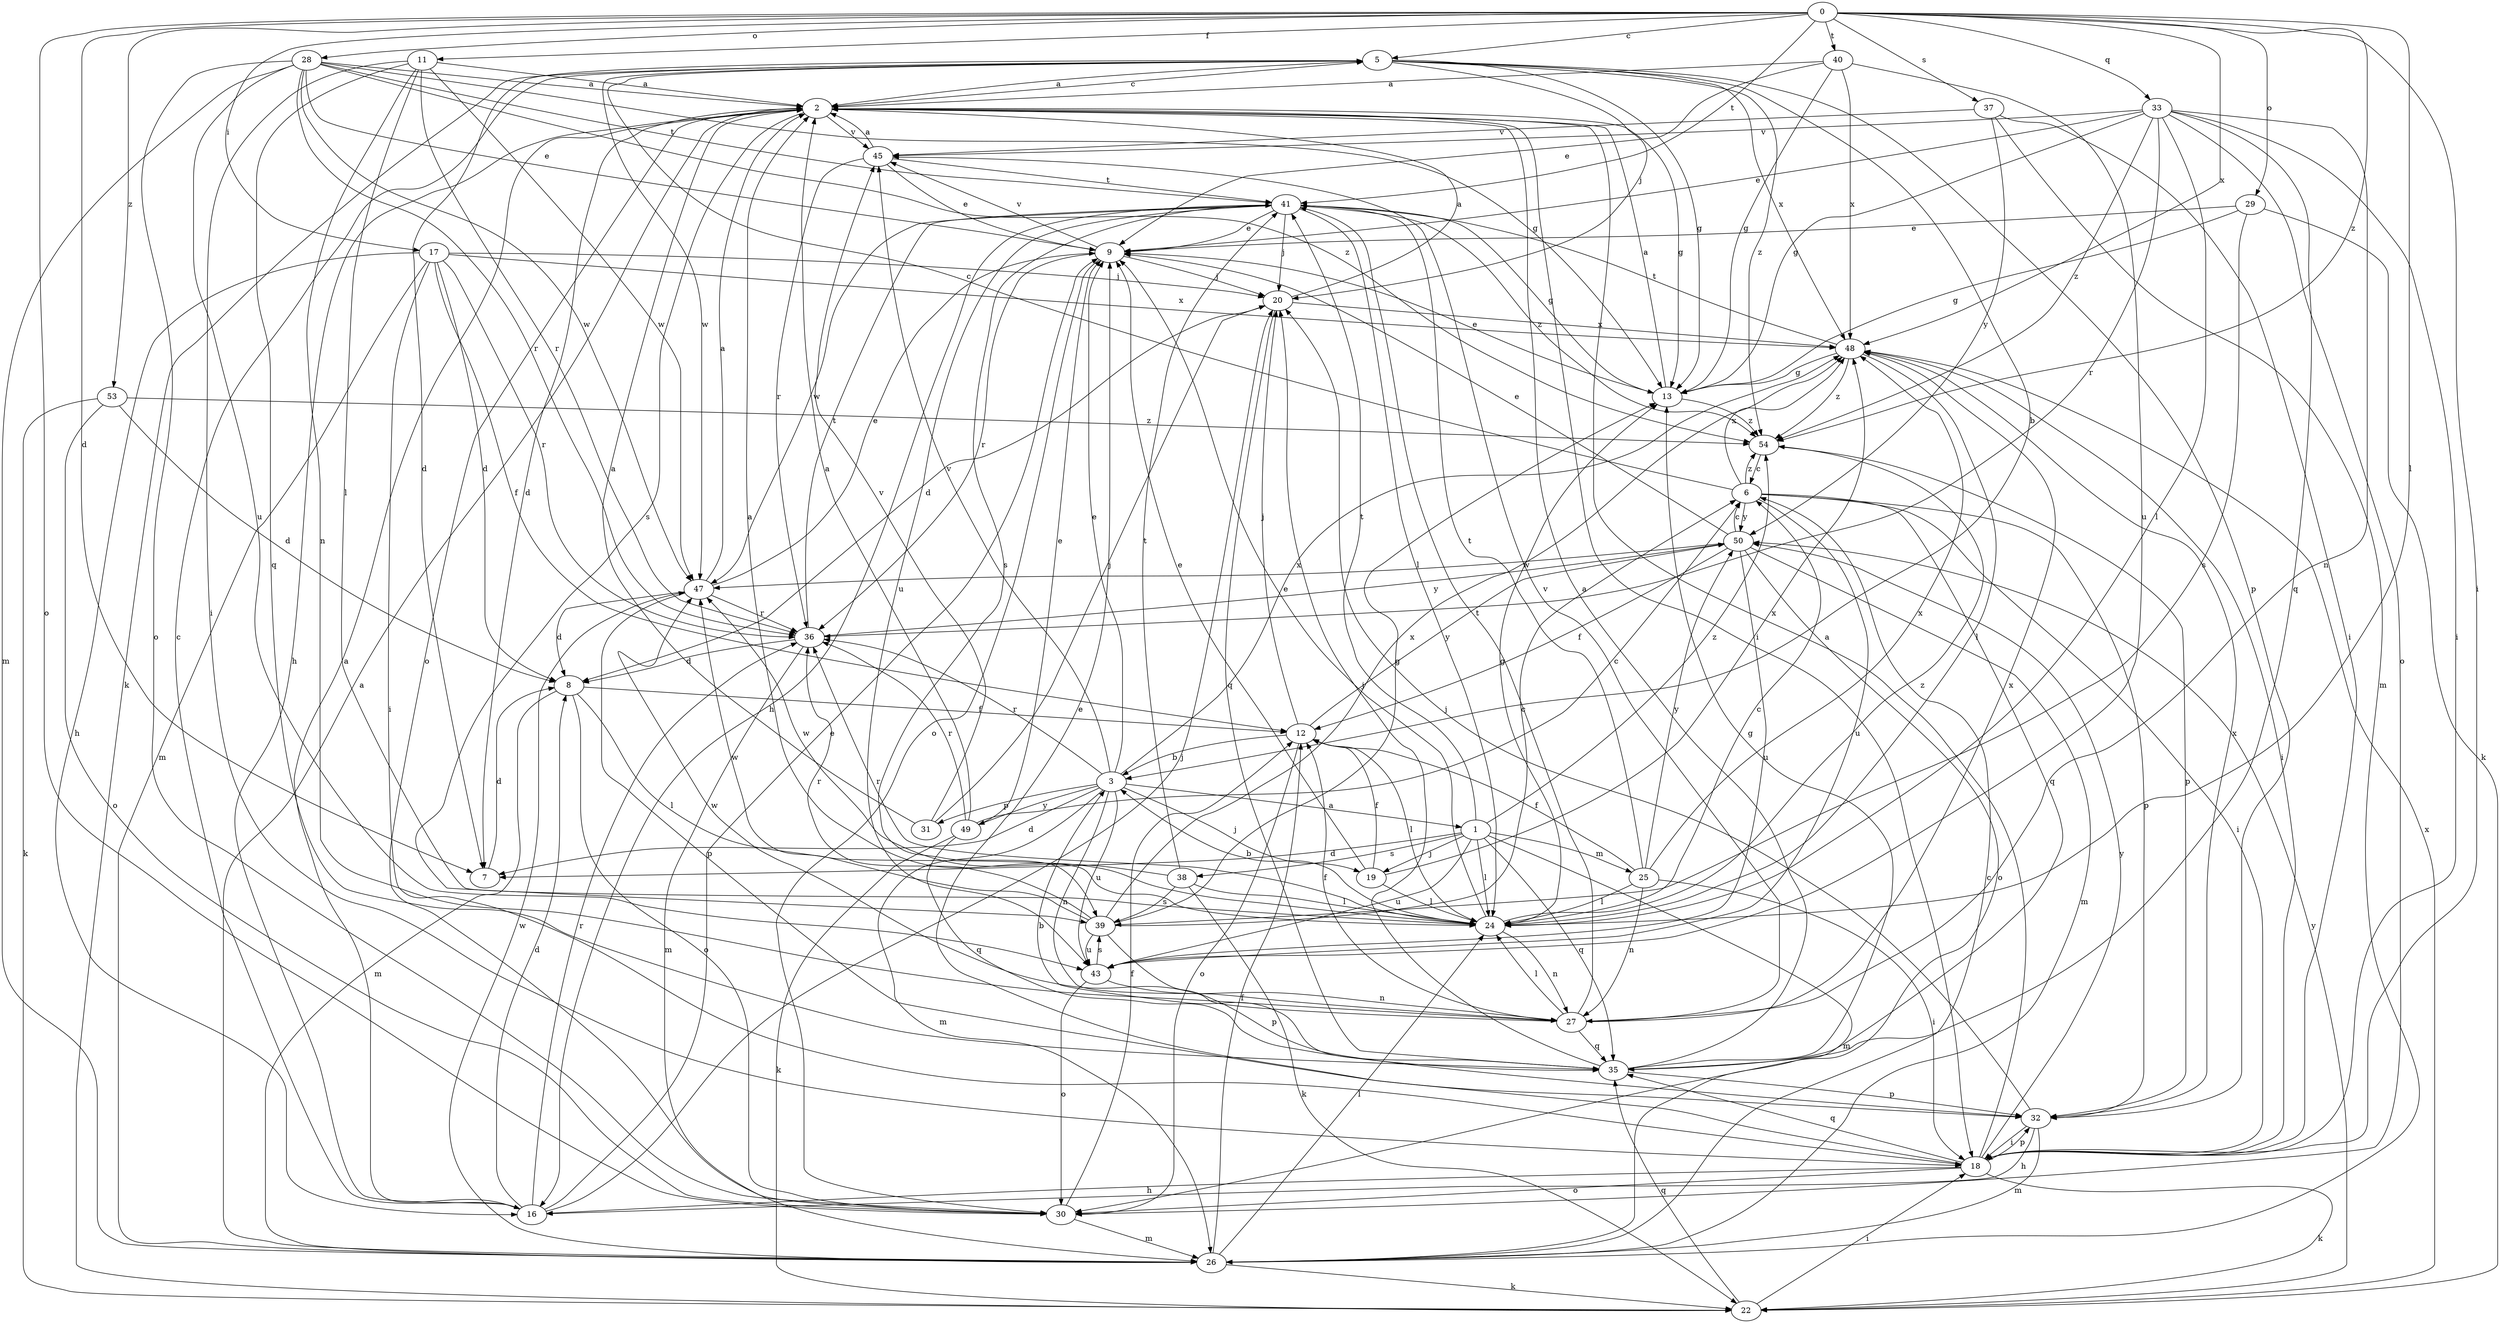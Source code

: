 strict digraph  {
0;
1;
2;
3;
5;
6;
7;
8;
9;
11;
12;
13;
16;
17;
18;
19;
20;
22;
24;
25;
26;
27;
28;
29;
30;
31;
32;
33;
35;
36;
37;
38;
39;
40;
41;
43;
45;
47;
48;
49;
50;
53;
54;
0 -> 5  [label=c];
0 -> 7  [label=d];
0 -> 11  [label=f];
0 -> 17  [label=i];
0 -> 18  [label=i];
0 -> 24  [label=l];
0 -> 28  [label=o];
0 -> 29  [label=o];
0 -> 30  [label=o];
0 -> 33  [label=q];
0 -> 37  [label=s];
0 -> 40  [label=t];
0 -> 41  [label=t];
0 -> 48  [label=x];
0 -> 53  [label=z];
0 -> 54  [label=z];
1 -> 7  [label=d];
1 -> 19  [label=j];
1 -> 24  [label=l];
1 -> 25  [label=m];
1 -> 26  [label=m];
1 -> 35  [label=q];
1 -> 38  [label=s];
1 -> 41  [label=t];
1 -> 43  [label=u];
1 -> 54  [label=z];
2 -> 5  [label=c];
2 -> 7  [label=d];
2 -> 13  [label=g];
2 -> 16  [label=h];
2 -> 18  [label=i];
2 -> 30  [label=o];
2 -> 39  [label=s];
2 -> 45  [label=v];
3 -> 1  [label=a];
3 -> 7  [label=d];
3 -> 9  [label=e];
3 -> 19  [label=j];
3 -> 26  [label=m];
3 -> 27  [label=n];
3 -> 31  [label=p];
3 -> 36  [label=r];
3 -> 43  [label=u];
3 -> 45  [label=v];
3 -> 48  [label=x];
3 -> 49  [label=y];
5 -> 2  [label=a];
5 -> 3  [label=b];
5 -> 7  [label=d];
5 -> 13  [label=g];
5 -> 20  [label=j];
5 -> 22  [label=k];
5 -> 32  [label=p];
5 -> 47  [label=w];
5 -> 48  [label=x];
5 -> 54  [label=z];
6 -> 5  [label=c];
6 -> 18  [label=i];
6 -> 32  [label=p];
6 -> 35  [label=q];
6 -> 43  [label=u];
6 -> 48  [label=x];
6 -> 50  [label=y];
6 -> 54  [label=z];
7 -> 8  [label=d];
8 -> 12  [label=f];
8 -> 24  [label=l];
8 -> 26  [label=m];
8 -> 30  [label=o];
9 -> 20  [label=j];
9 -> 30  [label=o];
9 -> 36  [label=r];
9 -> 45  [label=v];
11 -> 2  [label=a];
11 -> 18  [label=i];
11 -> 24  [label=l];
11 -> 27  [label=n];
11 -> 35  [label=q];
11 -> 36  [label=r];
11 -> 47  [label=w];
12 -> 3  [label=b];
12 -> 20  [label=j];
12 -> 24  [label=l];
12 -> 30  [label=o];
12 -> 50  [label=y];
13 -> 2  [label=a];
13 -> 9  [label=e];
13 -> 54  [label=z];
16 -> 2  [label=a];
16 -> 5  [label=c];
16 -> 8  [label=d];
16 -> 9  [label=e];
16 -> 20  [label=j];
16 -> 36  [label=r];
17 -> 8  [label=d];
17 -> 12  [label=f];
17 -> 16  [label=h];
17 -> 18  [label=i];
17 -> 20  [label=j];
17 -> 26  [label=m];
17 -> 36  [label=r];
17 -> 48  [label=x];
18 -> 2  [label=a];
18 -> 9  [label=e];
18 -> 16  [label=h];
18 -> 22  [label=k];
18 -> 30  [label=o];
18 -> 32  [label=p];
18 -> 35  [label=q];
18 -> 50  [label=y];
19 -> 9  [label=e];
19 -> 12  [label=f];
19 -> 24  [label=l];
19 -> 48  [label=x];
20 -> 2  [label=a];
20 -> 8  [label=d];
20 -> 35  [label=q];
20 -> 48  [label=x];
22 -> 18  [label=i];
22 -> 35  [label=q];
22 -> 48  [label=x];
22 -> 50  [label=y];
24 -> 2  [label=a];
24 -> 3  [label=b];
24 -> 6  [label=c];
24 -> 9  [label=e];
24 -> 13  [label=g];
24 -> 27  [label=n];
24 -> 36  [label=r];
24 -> 54  [label=z];
25 -> 12  [label=f];
25 -> 18  [label=i];
25 -> 24  [label=l];
25 -> 27  [label=n];
25 -> 41  [label=t];
25 -> 48  [label=x];
25 -> 50  [label=y];
26 -> 2  [label=a];
26 -> 6  [label=c];
26 -> 12  [label=f];
26 -> 22  [label=k];
26 -> 24  [label=l];
26 -> 47  [label=w];
27 -> 12  [label=f];
27 -> 24  [label=l];
27 -> 35  [label=q];
27 -> 41  [label=t];
27 -> 45  [label=v];
27 -> 47  [label=w];
27 -> 48  [label=x];
28 -> 2  [label=a];
28 -> 9  [label=e];
28 -> 13  [label=g];
28 -> 26  [label=m];
28 -> 30  [label=o];
28 -> 36  [label=r];
28 -> 41  [label=t];
28 -> 43  [label=u];
28 -> 47  [label=w];
28 -> 54  [label=z];
29 -> 9  [label=e];
29 -> 13  [label=g];
29 -> 22  [label=k];
29 -> 39  [label=s];
30 -> 12  [label=f];
30 -> 26  [label=m];
31 -> 2  [label=a];
31 -> 20  [label=j];
31 -> 45  [label=v];
32 -> 16  [label=h];
32 -> 18  [label=i];
32 -> 20  [label=j];
32 -> 26  [label=m];
32 -> 48  [label=x];
33 -> 9  [label=e];
33 -> 13  [label=g];
33 -> 18  [label=i];
33 -> 24  [label=l];
33 -> 27  [label=n];
33 -> 30  [label=o];
33 -> 35  [label=q];
33 -> 36  [label=r];
33 -> 45  [label=v];
33 -> 54  [label=z];
35 -> 2  [label=a];
35 -> 3  [label=b];
35 -> 13  [label=g];
35 -> 20  [label=j];
35 -> 32  [label=p];
36 -> 8  [label=d];
36 -> 26  [label=m];
36 -> 41  [label=t];
36 -> 50  [label=y];
37 -> 18  [label=i];
37 -> 26  [label=m];
37 -> 45  [label=v];
37 -> 50  [label=y];
38 -> 22  [label=k];
38 -> 24  [label=l];
38 -> 39  [label=s];
38 -> 41  [label=t];
38 -> 47  [label=w];
39 -> 6  [label=c];
39 -> 13  [label=g];
39 -> 32  [label=p];
39 -> 36  [label=r];
39 -> 43  [label=u];
39 -> 47  [label=w];
39 -> 48  [label=x];
40 -> 2  [label=a];
40 -> 9  [label=e];
40 -> 13  [label=g];
40 -> 43  [label=u];
40 -> 48  [label=x];
41 -> 9  [label=e];
41 -> 13  [label=g];
41 -> 16  [label=h];
41 -> 20  [label=j];
41 -> 24  [label=l];
41 -> 39  [label=s];
41 -> 43  [label=u];
41 -> 47  [label=w];
41 -> 54  [label=z];
43 -> 27  [label=n];
43 -> 30  [label=o];
43 -> 39  [label=s];
45 -> 2  [label=a];
45 -> 9  [label=e];
45 -> 36  [label=r];
45 -> 41  [label=t];
47 -> 2  [label=a];
47 -> 8  [label=d];
47 -> 9  [label=e];
47 -> 32  [label=p];
47 -> 36  [label=r];
48 -> 13  [label=g];
48 -> 18  [label=i];
48 -> 24  [label=l];
48 -> 41  [label=t];
48 -> 54  [label=z];
49 -> 2  [label=a];
49 -> 6  [label=c];
49 -> 9  [label=e];
49 -> 22  [label=k];
49 -> 35  [label=q];
49 -> 36  [label=r];
50 -> 6  [label=c];
50 -> 9  [label=e];
50 -> 12  [label=f];
50 -> 26  [label=m];
50 -> 30  [label=o];
50 -> 43  [label=u];
50 -> 47  [label=w];
53 -> 8  [label=d];
53 -> 22  [label=k];
53 -> 30  [label=o];
53 -> 54  [label=z];
54 -> 6  [label=c];
54 -> 32  [label=p];
}
